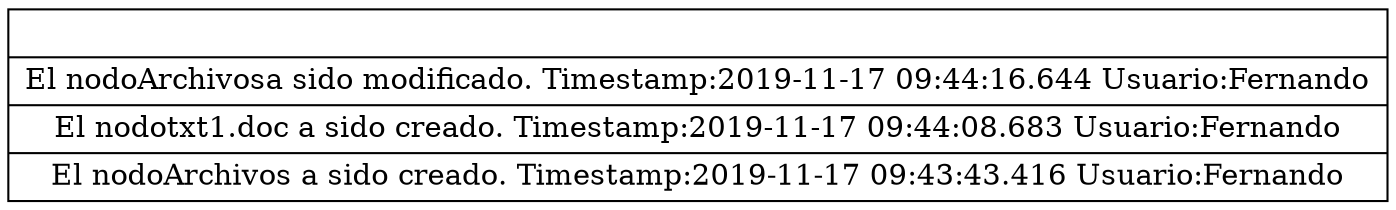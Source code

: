 digraph firsGraph{
node [shape=record];
rankdir=LR;
nodoe_A [shape=record    label="|El nodoArchivosa sido modificado. Timestamp:2019-11-17 09:44:16.644 Usuario:Fernando|El nodotxt1.doc a sido creado. Timestamp:2019-11-17 09:44:08.683 Usuario:Fernando|El nodoArchivos a sido creado. Timestamp:2019-11-17 09:43:43.416 Usuario:Fernando"];
}
